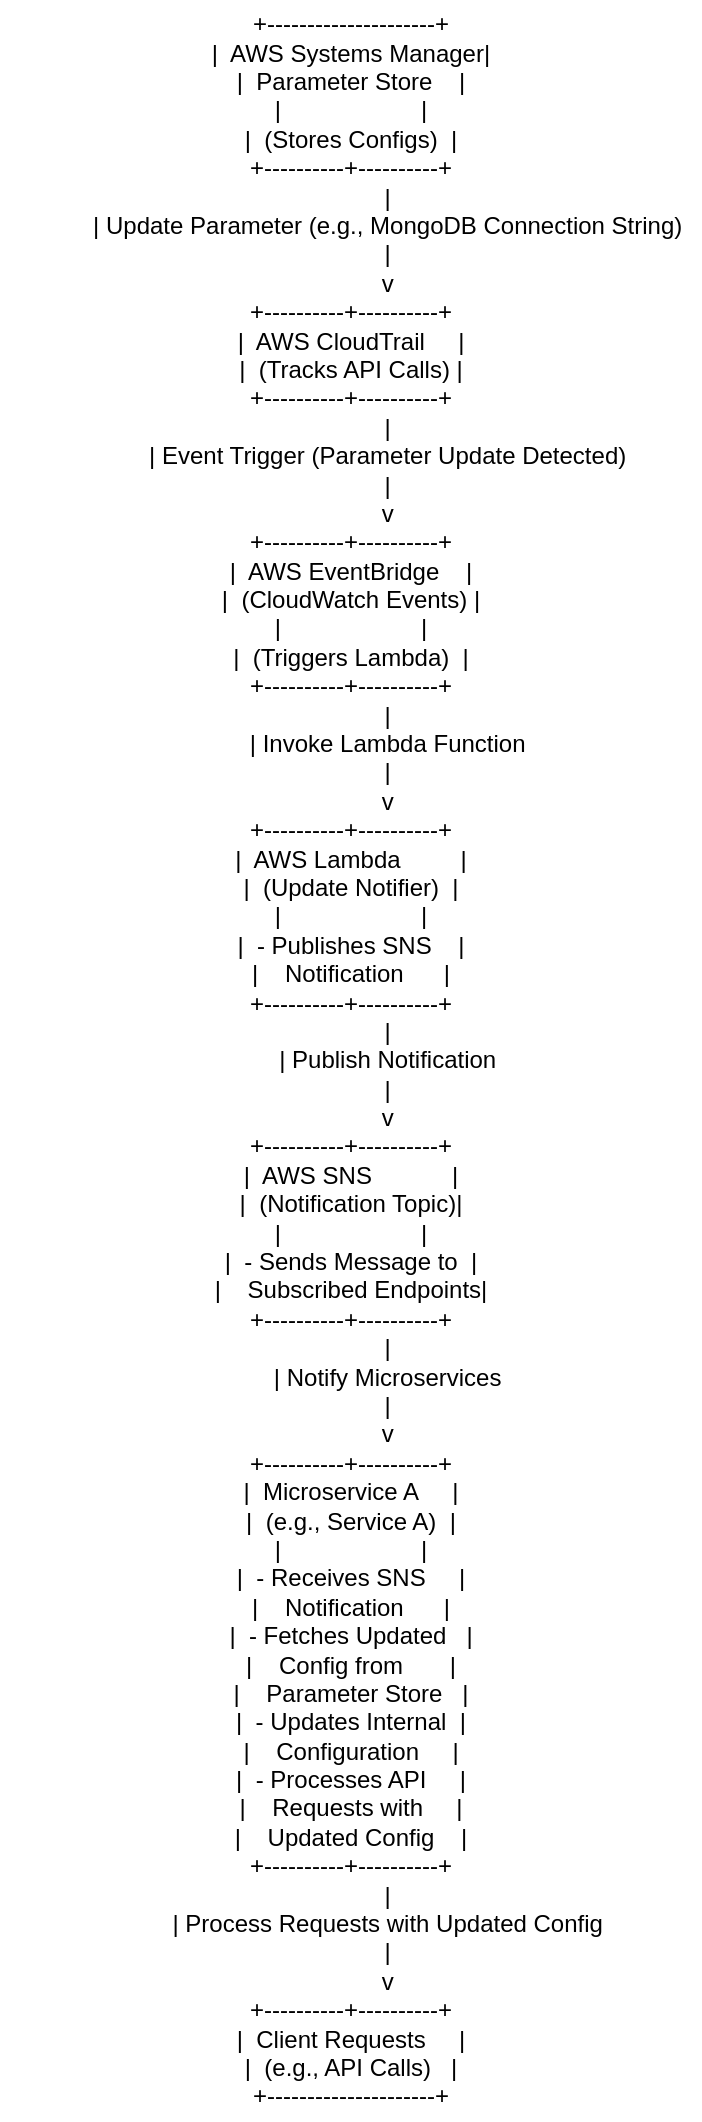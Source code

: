 <mxfile version="26.0.6">
  <diagram name="Page-1" id="c0FnsG70GIqEWtbJqfvi">
    <mxGraphModel dx="1202" dy="1723" grid="1" gridSize="10" guides="1" tooltips="1" connect="1" arrows="1" fold="1" page="1" pageScale="1" pageWidth="850" pageHeight="1100" math="0" shadow="0">
      <root>
        <mxCell id="0" />
        <mxCell id="1" parent="0" />
        <mxCell id="fEJTIsRuH-MWkgCdObkV-1" value="+---------------------+&#xa;|  AWS Systems Manager|&#xa;|  Parameter Store    |&#xa;|                     |&#xa;|  (Stores Configs)  |&#xa;+----------+----------+&#xa;           |&#xa;           | Update Parameter (e.g., MongoDB Connection String)&#xa;           |&#xa;           v&#xa;+----------+----------+&#xa;|  AWS CloudTrail     |&#xa;|  (Tracks API Calls) |&#xa;+----------+----------+&#xa;           |&#xa;           | Event Trigger (Parameter Update Detected)&#xa;           |&#xa;           v&#xa;+----------+----------+&#xa;|  AWS EventBridge    |&#xa;|  (CloudWatch Events) |&#xa;|                     |&#xa;|  (Triggers Lambda)  |&#xa;+----------+----------+&#xa;           |&#xa;           | Invoke Lambda Function&#xa;           |&#xa;           v&#xa;+----------+----------+&#xa;|  AWS Lambda         |&#xa;|  (Update Notifier)  |&#xa;|                     |&#xa;|  - Publishes SNS    |&#xa;|    Notification      |&#xa;+----------+----------+&#xa;           |&#xa;           | Publish Notification&#xa;           |&#xa;           v&#xa;+----------+----------+&#xa;|  AWS SNS            |&#xa;|  (Notification Topic)|&#xa;|                     |&#xa;|  - Sends Message to  |&#xa;|    Subscribed Endpoints|&#xa;+----------+----------+&#xa;           |&#xa;           | Notify Microservices&#xa;           |&#xa;           v&#xa;+----------+----------+&#xa;|  Microservice A     |&#xa;|  (e.g., Service A)  |&#xa;|                     |&#xa;|  - Receives SNS     |&#xa;|    Notification      |&#xa;|  - Fetches Updated   |&#xa;|    Config from       |&#xa;|    Parameter Store   |&#xa;|  - Updates Internal  |&#xa;|    Configuration     |&#xa;|  - Processes API     |&#xa;|    Requests with     |&#xa;|    Updated Config    |&#xa;+----------+----------+&#xa;           |&#xa;           | Process Requests with Updated Config&#xa;           |&#xa;           v&#xa;+----------+----------+&#xa;|  Client Requests     |&#xa;|  (e.g., API Calls)   |&#xa;+---------------------+" style="text;html=1;align=center;verticalAlign=middle;resizable=0;points=[];autosize=1;strokeColor=none;fillColor=none;" vertex="1" parent="1">
          <mxGeometry x="175" y="-477" width="350" height="1060" as="geometry" />
        </mxCell>
      </root>
    </mxGraphModel>
  </diagram>
</mxfile>
